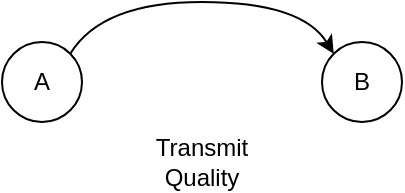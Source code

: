 <mxfile version="12.9.5" type="device"><diagram id="T4EN-Yb1wpJ48DN-mWWJ" name="Page-1"><mxGraphModel dx="474" dy="256" grid="1" gridSize="10" guides="1" tooltips="1" connect="1" arrows="1" fold="1" page="1" pageScale="1" pageWidth="827" pageHeight="1169" math="0" shadow="0"><root><mxCell id="0"/><mxCell id="1" parent="0"/><mxCell id="g2n5sMqdRudgEYa-nCs7-1" value="A" style="ellipse;whiteSpace=wrap;html=1;" vertex="1" parent="1"><mxGeometry x="120" y="320" width="40" height="40.0" as="geometry"/></mxCell><mxCell id="g2n5sMqdRudgEYa-nCs7-3" value="B" style="ellipse;whiteSpace=wrap;html=1;" vertex="1" parent="1"><mxGeometry x="280" y="320" width="40" height="40.0" as="geometry"/></mxCell><mxCell id="g2n5sMqdRudgEYa-nCs7-4" value="" style="curved=1;endArrow=none;html=1;exitX=0;exitY=0;exitDx=0;exitDy=0;entryX=1;entryY=0;entryDx=0;entryDy=0;startArrow=classic;startFill=1;endFill=0;" edge="1" parent="1" source="g2n5sMqdRudgEYa-nCs7-3" target="g2n5sMqdRudgEYa-nCs7-1"><mxGeometry width="50" height="50" relative="1" as="geometry"><mxPoint x="164.142" y="335.858" as="sourcePoint"/><mxPoint x="294" y="335.32" as="targetPoint"/><Array as="points"><mxPoint x="270" y="300"/><mxPoint x="170" y="300"/></Array></mxGeometry></mxCell><mxCell id="g2n5sMqdRudgEYa-nCs7-5" value="&lt;div&gt;Transmit&lt;/div&gt;&lt;div&gt; Quality&lt;/div&gt;" style="text;html=1;strokeColor=none;fillColor=none;align=center;verticalAlign=middle;whiteSpace=wrap;rounded=0;" vertex="1" parent="1"><mxGeometry x="200" y="370" width="40" height="20.0" as="geometry"/></mxCell></root></mxGraphModel></diagram></mxfile>